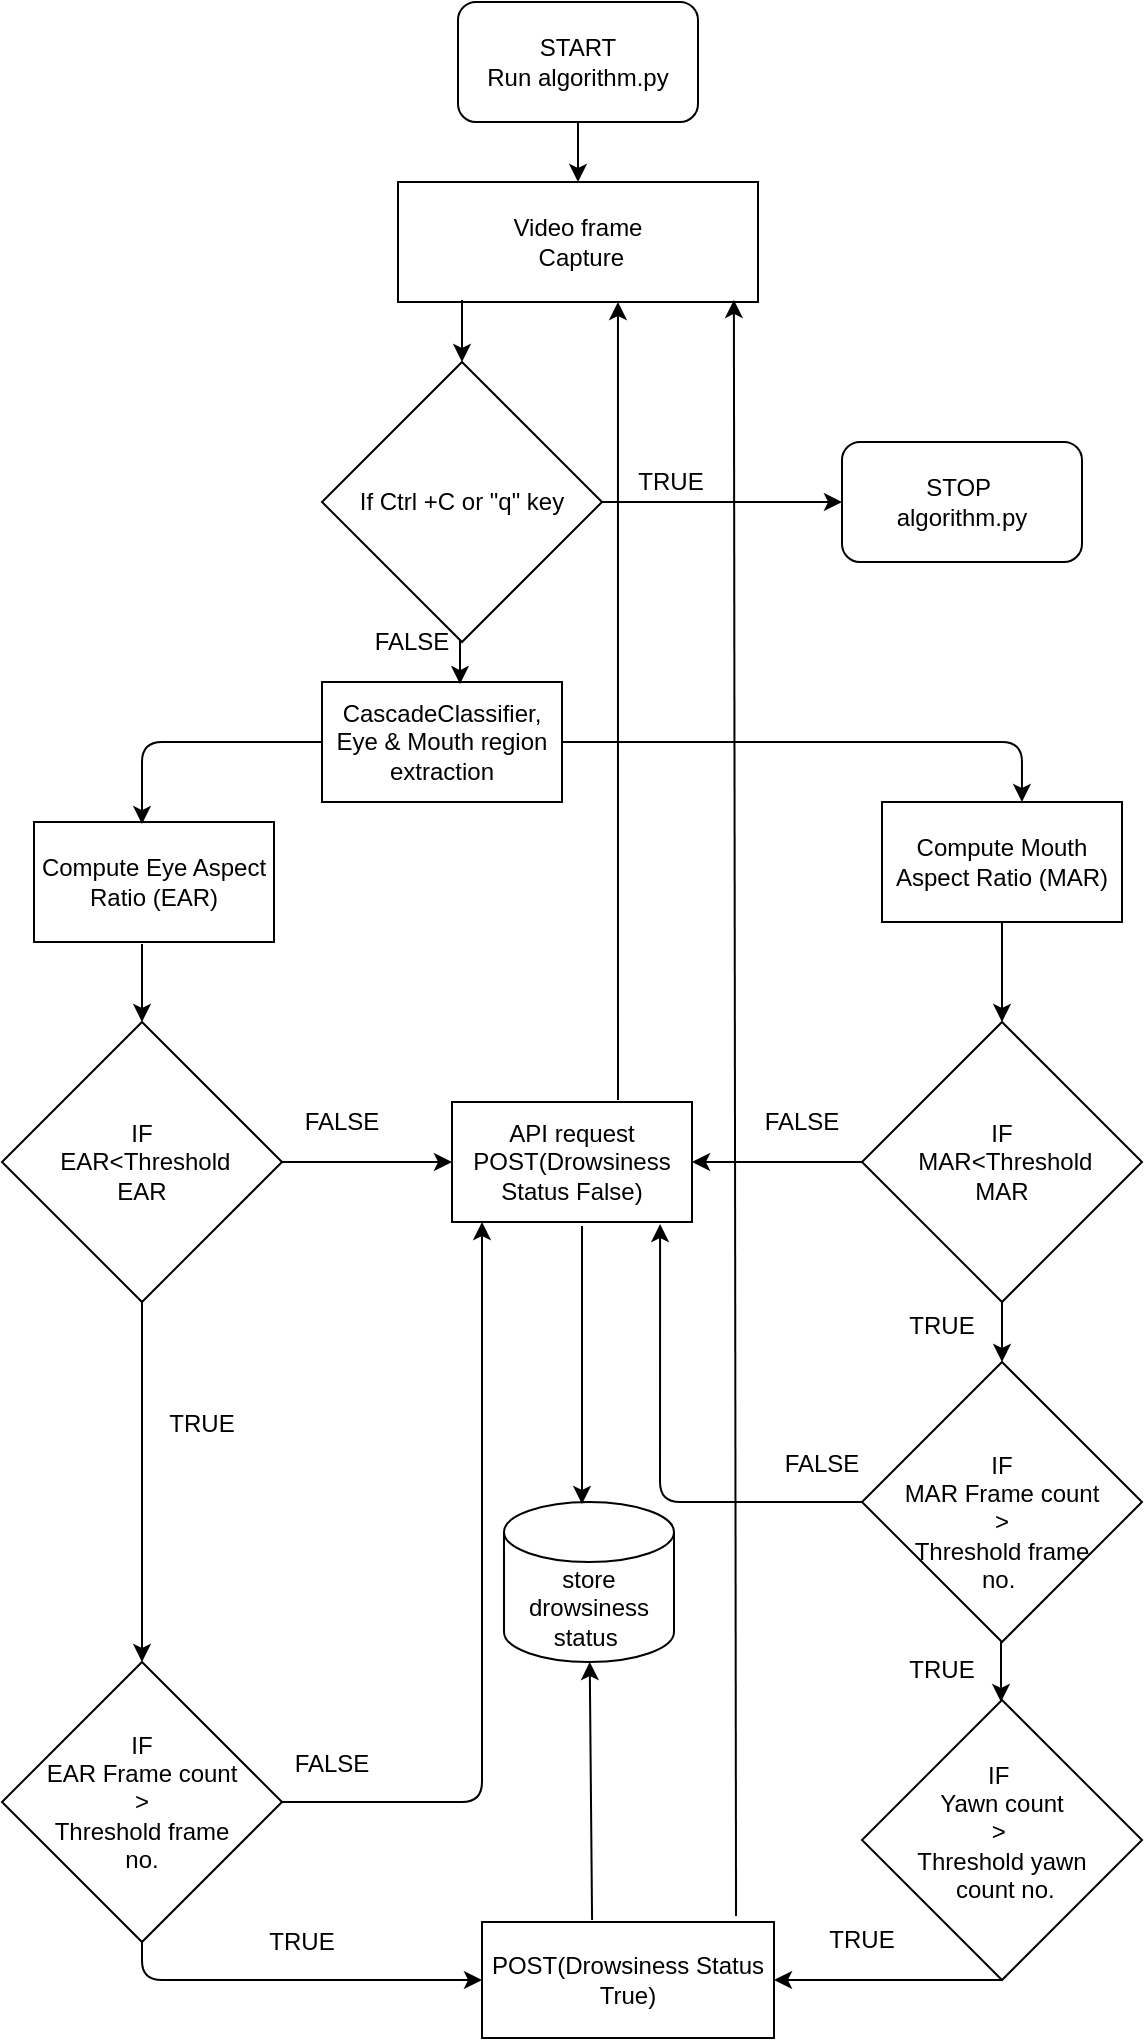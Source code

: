 <mxfile version="14.1.8" type="github">
  <diagram id="ToHrhrLqRsKoYTBExhkf" name="Page-1">
    <mxGraphModel dx="744" dy="1530" grid="1" gridSize="10" guides="1" tooltips="1" connect="1" arrows="1" fold="1" page="1" pageScale="1" pageWidth="850" pageHeight="1100" math="0" shadow="0">
      <root>
        <mxCell id="0" />
        <mxCell id="1" parent="0" />
        <mxCell id="LwTPtKSaHJYwq_Dhb-1t-55" value="START&lt;br&gt;Run algorithm.py" style="rounded=1;whiteSpace=wrap;html=1;" vertex="1" parent="1">
          <mxGeometry x="368" y="-220" width="120" height="60" as="geometry" />
        </mxCell>
        <mxCell id="LwTPtKSaHJYwq_Dhb-1t-56" value="CascadeClassifier, Eye &amp;amp; Mouth region extraction" style="rounded=0;whiteSpace=wrap;html=1;" vertex="1" parent="1">
          <mxGeometry x="300" y="120" width="120" height="60" as="geometry" />
        </mxCell>
        <mxCell id="LwTPtKSaHJYwq_Dhb-1t-57" value="Compute Mouth Aspect Ratio (MAR)" style="rounded=0;whiteSpace=wrap;html=1;" vertex="1" parent="1">
          <mxGeometry x="580" y="180" width="120" height="60" as="geometry" />
        </mxCell>
        <mxCell id="LwTPtKSaHJYwq_Dhb-1t-58" value="Compute Eye Aspect Ratio (EAR)" style="rounded=0;whiteSpace=wrap;html=1;" vertex="1" parent="1">
          <mxGeometry x="156" y="190" width="120" height="60" as="geometry" />
        </mxCell>
        <mxCell id="LwTPtKSaHJYwq_Dhb-1t-59" value="" style="rhombus;whiteSpace=wrap;html=1;" vertex="1" parent="1">
          <mxGeometry x="140" y="290" width="140" height="140" as="geometry" />
        </mxCell>
        <mxCell id="LwTPtKSaHJYwq_Dhb-1t-60" value="" style="rhombus;whiteSpace=wrap;html=1;" vertex="1" parent="1">
          <mxGeometry x="570" y="290" width="140" height="140" as="geometry" />
        </mxCell>
        <mxCell id="LwTPtKSaHJYwq_Dhb-1t-61" value="" style="rounded=0;whiteSpace=wrap;html=1;" vertex="1" parent="1">
          <mxGeometry x="365" y="330" width="120" height="60" as="geometry" />
        </mxCell>
        <mxCell id="LwTPtKSaHJYwq_Dhb-1t-62" value="" style="rhombus;whiteSpace=wrap;html=1;" vertex="1" parent="1">
          <mxGeometry x="140" y="610" width="140" height="140" as="geometry" />
        </mxCell>
        <mxCell id="LwTPtKSaHJYwq_Dhb-1t-63" value="" style="rhombus;whiteSpace=wrap;html=1;" vertex="1" parent="1">
          <mxGeometry x="570" y="460" width="140" height="140" as="geometry" />
        </mxCell>
        <mxCell id="LwTPtKSaHJYwq_Dhb-1t-64" value="" style="rhombus;whiteSpace=wrap;html=1;" vertex="1" parent="1">
          <mxGeometry x="570" y="629" width="140" height="140" as="geometry" />
        </mxCell>
        <mxCell id="LwTPtKSaHJYwq_Dhb-1t-65" value="POST(Drowsiness Status True)" style="rounded=0;whiteSpace=wrap;html=1;" vertex="1" parent="1">
          <mxGeometry x="380" y="740" width="146" height="58" as="geometry" />
        </mxCell>
        <mxCell id="LwTPtKSaHJYwq_Dhb-1t-66" value="&lt;span&gt;IF&lt;/span&gt;&lt;br&gt;&lt;span&gt;&amp;nbsp;MAR&amp;lt;Threshold MAR&lt;/span&gt;" style="text;html=1;strokeColor=none;fillColor=none;align=center;verticalAlign=middle;whiteSpace=wrap;rounded=0;" vertex="1" parent="1">
          <mxGeometry x="590" y="340" width="100" height="40" as="geometry" />
        </mxCell>
        <mxCell id="LwTPtKSaHJYwq_Dhb-1t-67" value="" style="endArrow=classic;html=1;exitX=0.5;exitY=1;exitDx=0;exitDy=0;entryX=0.5;entryY=0;entryDx=0;entryDy=0;" edge="1" parent="1" source="LwTPtKSaHJYwq_Dhb-1t-55" target="LwTPtKSaHJYwq_Dhb-1t-93">
          <mxGeometry width="50" height="50" relative="1" as="geometry">
            <mxPoint x="490" y="150" as="sourcePoint" />
            <mxPoint x="435" y="-40" as="targetPoint" />
          </mxGeometry>
        </mxCell>
        <mxCell id="LwTPtKSaHJYwq_Dhb-1t-68" value="" style="endArrow=classic;html=1;entryX=0;entryY=0.5;entryDx=0;entryDy=0;exitX=1;exitY=0.5;exitDx=0;exitDy=0;" edge="1" parent="1" source="LwTPtKSaHJYwq_Dhb-1t-59" target="LwTPtKSaHJYwq_Dhb-1t-61">
          <mxGeometry width="50" height="50" relative="1" as="geometry">
            <mxPoint x="390" y="340" as="sourcePoint" />
            <mxPoint x="440" y="290" as="targetPoint" />
          </mxGeometry>
        </mxCell>
        <mxCell id="LwTPtKSaHJYwq_Dhb-1t-69" value="" style="endArrow=classic;html=1;entryX=1;entryY=0.5;entryDx=0;entryDy=0;exitX=0;exitY=0.5;exitDx=0;exitDy=0;" edge="1" parent="1" source="LwTPtKSaHJYwq_Dhb-1t-60" target="LwTPtKSaHJYwq_Dhb-1t-61">
          <mxGeometry width="50" height="50" relative="1" as="geometry">
            <mxPoint x="520" y="330" as="sourcePoint" />
            <mxPoint x="375" y="370" as="targetPoint" />
          </mxGeometry>
        </mxCell>
        <mxCell id="LwTPtKSaHJYwq_Dhb-1t-70" value="&lt;span&gt;IF&lt;/span&gt;&lt;br&gt;&lt;span&gt;&amp;nbsp;EAR&amp;lt;Threshold EAR&lt;/span&gt;" style="text;html=1;strokeColor=none;fillColor=none;align=center;verticalAlign=middle;whiteSpace=wrap;rounded=0;" vertex="1" parent="1">
          <mxGeometry x="160" y="340" width="100" height="40" as="geometry" />
        </mxCell>
        <mxCell id="LwTPtKSaHJYwq_Dhb-1t-71" value="" style="endArrow=classic;html=1;exitX=0.45;exitY=1.017;exitDx=0;exitDy=0;exitPerimeter=0;" edge="1" parent="1" source="LwTPtKSaHJYwq_Dhb-1t-58" target="LwTPtKSaHJYwq_Dhb-1t-59">
          <mxGeometry width="50" height="50" relative="1" as="geometry">
            <mxPoint x="190" y="300" as="sourcePoint" />
            <mxPoint x="240" y="250" as="targetPoint" />
          </mxGeometry>
        </mxCell>
        <mxCell id="LwTPtKSaHJYwq_Dhb-1t-72" value="" style="endArrow=classic;html=1;exitX=0.5;exitY=1;exitDx=0;exitDy=0;entryX=0.5;entryY=0;entryDx=0;entryDy=0;" edge="1" parent="1" source="LwTPtKSaHJYwq_Dhb-1t-57" target="LwTPtKSaHJYwq_Dhb-1t-60">
          <mxGeometry width="50" height="50" relative="1" as="geometry">
            <mxPoint x="220" y="251.02" as="sourcePoint" />
            <mxPoint x="220" y="300" as="targetPoint" />
          </mxGeometry>
        </mxCell>
        <mxCell id="LwTPtKSaHJYwq_Dhb-1t-73" value="FALSE" style="text;html=1;strokeColor=none;fillColor=none;align=center;verticalAlign=middle;whiteSpace=wrap;rounded=0;" vertex="1" parent="1">
          <mxGeometry x="290" y="330" width="40" height="20" as="geometry" />
        </mxCell>
        <mxCell id="LwTPtKSaHJYwq_Dhb-1t-74" value="FALSE" style="text;html=1;strokeColor=none;fillColor=none;align=center;verticalAlign=middle;whiteSpace=wrap;rounded=0;" vertex="1" parent="1">
          <mxGeometry x="520" y="330" width="40" height="20" as="geometry" />
        </mxCell>
        <mxCell id="LwTPtKSaHJYwq_Dhb-1t-75" value="" style="endArrow=classic;html=1;exitX=0.5;exitY=1;exitDx=0;exitDy=0;entryX=0.5;entryY=0;entryDx=0;entryDy=0;" edge="1" parent="1" source="LwTPtKSaHJYwq_Dhb-1t-59" target="LwTPtKSaHJYwq_Dhb-1t-62">
          <mxGeometry width="50" height="50" relative="1" as="geometry">
            <mxPoint x="180" y="480" as="sourcePoint" />
            <mxPoint x="230" y="430" as="targetPoint" />
          </mxGeometry>
        </mxCell>
        <mxCell id="LwTPtKSaHJYwq_Dhb-1t-76" value="" style="endArrow=classic;html=1;exitX=0.5;exitY=1;exitDx=0;exitDy=0;" edge="1" parent="1" source="LwTPtKSaHJYwq_Dhb-1t-60" target="LwTPtKSaHJYwq_Dhb-1t-63">
          <mxGeometry width="50" height="50" relative="1" as="geometry">
            <mxPoint x="220" y="440" as="sourcePoint" />
            <mxPoint x="220" y="491" as="targetPoint" />
          </mxGeometry>
        </mxCell>
        <mxCell id="LwTPtKSaHJYwq_Dhb-1t-77" value="TRUE" style="text;html=1;strokeColor=none;fillColor=none;align=center;verticalAlign=middle;whiteSpace=wrap;rounded=0;" vertex="1" parent="1">
          <mxGeometry x="220" y="481" width="40" height="20" as="geometry" />
        </mxCell>
        <mxCell id="LwTPtKSaHJYwq_Dhb-1t-78" value="TRUE" style="text;html=1;strokeColor=none;fillColor=none;align=center;verticalAlign=middle;whiteSpace=wrap;rounded=0;" vertex="1" parent="1">
          <mxGeometry x="590" y="427" width="40" height="30" as="geometry" />
        </mxCell>
        <mxCell id="LwTPtKSaHJYwq_Dhb-1t-79" value="IF &lt;br&gt;EAR Frame count &amp;gt;&lt;br&gt;Threshold frame no." style="text;html=1;strokeColor=none;fillColor=none;align=center;verticalAlign=middle;whiteSpace=wrap;rounded=0;" vertex="1" parent="1">
          <mxGeometry x="160" y="649" width="100" height="62" as="geometry" />
        </mxCell>
        <mxCell id="LwTPtKSaHJYwq_Dhb-1t-80" value="IF &lt;br&gt;MAR Frame count &amp;gt;&lt;br&gt;Threshold frame no.&amp;nbsp;" style="text;html=1;strokeColor=none;fillColor=none;align=center;verticalAlign=middle;whiteSpace=wrap;rounded=0;" vertex="1" parent="1">
          <mxGeometry x="590" y="509" width="100" height="62" as="geometry" />
        </mxCell>
        <mxCell id="LwTPtKSaHJYwq_Dhb-1t-81" value="" style="endArrow=classic;html=1;exitX=1;exitY=0.5;exitDx=0;exitDy=0;" edge="1" parent="1" source="LwTPtKSaHJYwq_Dhb-1t-62">
          <mxGeometry width="50" height="50" relative="1" as="geometry">
            <mxPoint x="290" y="551" as="sourcePoint" />
            <mxPoint x="380" y="390" as="targetPoint" />
            <Array as="points">
              <mxPoint x="380" y="680" />
            </Array>
          </mxGeometry>
        </mxCell>
        <mxCell id="LwTPtKSaHJYwq_Dhb-1t-82" value="" style="endArrow=classic;html=1;exitX=0;exitY=0.5;exitDx=0;exitDy=0;entryX=0.867;entryY=1.017;entryDx=0;entryDy=0;entryPerimeter=0;" edge="1" parent="1" source="LwTPtKSaHJYwq_Dhb-1t-63" target="LwTPtKSaHJYwq_Dhb-1t-61">
          <mxGeometry width="50" height="50" relative="1" as="geometry">
            <mxPoint x="440" y="510" as="sourcePoint" />
            <mxPoint x="530" y="360" as="targetPoint" />
            <Array as="points">
              <mxPoint x="469" y="530" />
            </Array>
          </mxGeometry>
        </mxCell>
        <mxCell id="LwTPtKSaHJYwq_Dhb-1t-83" value="FALSE" style="text;html=1;strokeColor=none;fillColor=none;align=center;verticalAlign=middle;whiteSpace=wrap;rounded=0;" vertex="1" parent="1">
          <mxGeometry x="285" y="651" width="40" height="20" as="geometry" />
        </mxCell>
        <mxCell id="LwTPtKSaHJYwq_Dhb-1t-84" value="API request POST(Drowsiness Status False)" style="text;html=1;strokeColor=none;fillColor=none;align=center;verticalAlign=middle;whiteSpace=wrap;rounded=0;" vertex="1" parent="1">
          <mxGeometry x="380" y="360" width="90" as="geometry" />
        </mxCell>
        <mxCell id="LwTPtKSaHJYwq_Dhb-1t-85" value="" style="endArrow=classic;html=1;exitX=0.5;exitY=1;exitDx=0;exitDy=0;" edge="1" parent="1">
          <mxGeometry width="50" height="50" relative="1" as="geometry">
            <mxPoint x="639.5" y="600" as="sourcePoint" />
            <mxPoint x="639.5" y="630" as="targetPoint" />
          </mxGeometry>
        </mxCell>
        <mxCell id="LwTPtKSaHJYwq_Dhb-1t-86" value="TRUE" style="text;html=1;strokeColor=none;fillColor=none;align=center;verticalAlign=middle;whiteSpace=wrap;rounded=0;" vertex="1" parent="1">
          <mxGeometry x="590" y="599" width="40" height="30" as="geometry" />
        </mxCell>
        <mxCell id="LwTPtKSaHJYwq_Dhb-1t-87" value="FALSE" style="text;html=1;strokeColor=none;fillColor=none;align=center;verticalAlign=middle;whiteSpace=wrap;rounded=0;" vertex="1" parent="1">
          <mxGeometry x="530" y="501" width="40" height="20" as="geometry" />
        </mxCell>
        <mxCell id="LwTPtKSaHJYwq_Dhb-1t-88" value="&lt;span&gt;IF&amp;nbsp; &lt;br&gt;Yawn count &lt;br&gt;&amp;gt;&amp;nbsp;&lt;/span&gt;&lt;br&gt;&lt;span&gt;Threshold yawn&lt;br&gt;&amp;nbsp;count no.&lt;/span&gt;" style="text;html=1;strokeColor=none;fillColor=none;align=center;verticalAlign=middle;whiteSpace=wrap;rounded=0;" vertex="1" parent="1">
          <mxGeometry x="590" y="651" width="100" height="88" as="geometry" />
        </mxCell>
        <mxCell id="LwTPtKSaHJYwq_Dhb-1t-89" value="" style="endArrow=classic;html=1;exitX=0.5;exitY=1;exitDx=0;exitDy=0;entryX=0;entryY=0.5;entryDx=0;entryDy=0;" edge="1" parent="1" source="LwTPtKSaHJYwq_Dhb-1t-62" target="LwTPtKSaHJYwq_Dhb-1t-65">
          <mxGeometry width="50" height="50" relative="1" as="geometry">
            <mxPoint x="210" y="780" as="sourcePoint" />
            <mxPoint x="370" y="775" as="targetPoint" />
            <Array as="points">
              <mxPoint x="210" y="769" />
            </Array>
          </mxGeometry>
        </mxCell>
        <mxCell id="LwTPtKSaHJYwq_Dhb-1t-90" value="" style="endArrow=classic;html=1;entryX=1;entryY=0.5;entryDx=0;entryDy=0;exitX=0.5;exitY=1;exitDx=0;exitDy=0;" edge="1" parent="1" source="LwTPtKSaHJYwq_Dhb-1t-64" target="LwTPtKSaHJYwq_Dhb-1t-65">
          <mxGeometry width="50" height="50" relative="1" as="geometry">
            <mxPoint x="600" y="850" as="sourcePoint" />
            <mxPoint x="650" y="800" as="targetPoint" />
          </mxGeometry>
        </mxCell>
        <mxCell id="LwTPtKSaHJYwq_Dhb-1t-91" value="" style="endArrow=classic;html=1;exitX=0;exitY=0.5;exitDx=0;exitDy=0;entryX=0.45;entryY=0.017;entryDx=0;entryDy=0;entryPerimeter=0;" edge="1" parent="1" source="LwTPtKSaHJYwq_Dhb-1t-56" target="LwTPtKSaHJYwq_Dhb-1t-58">
          <mxGeometry width="50" height="50" relative="1" as="geometry">
            <mxPoint x="260" y="150" as="sourcePoint" />
            <mxPoint x="310" y="100" as="targetPoint" />
            <Array as="points">
              <mxPoint x="210" y="150" />
            </Array>
          </mxGeometry>
        </mxCell>
        <mxCell id="LwTPtKSaHJYwq_Dhb-1t-92" value="" style="endArrow=classic;html=1;exitX=1;exitY=0.5;exitDx=0;exitDy=0;entryX=0.583;entryY=0;entryDx=0;entryDy=0;entryPerimeter=0;" edge="1" parent="1" source="LwTPtKSaHJYwq_Dhb-1t-56" target="LwTPtKSaHJYwq_Dhb-1t-57">
          <mxGeometry width="50" height="50" relative="1" as="geometry">
            <mxPoint x="620" y="160" as="sourcePoint" />
            <mxPoint x="670" y="110" as="targetPoint" />
            <Array as="points">
              <mxPoint x="650" y="150" />
            </Array>
          </mxGeometry>
        </mxCell>
        <mxCell id="LwTPtKSaHJYwq_Dhb-1t-93" value="Video frame&lt;br&gt;&amp;nbsp;Capture" style="rounded=0;whiteSpace=wrap;html=1;" vertex="1" parent="1">
          <mxGeometry x="338" y="-130" width="180" height="60" as="geometry" />
        </mxCell>
        <mxCell id="LwTPtKSaHJYwq_Dhb-1t-94" value="" style="endArrow=classic;html=1;entryX=0.575;entryY=0.017;entryDx=0;entryDy=0;entryPerimeter=0;" edge="1" parent="1" target="LwTPtKSaHJYwq_Dhb-1t-56">
          <mxGeometry width="50" height="50" relative="1" as="geometry">
            <mxPoint x="369" y="60" as="sourcePoint" />
            <mxPoint x="431" y="118" as="targetPoint" />
          </mxGeometry>
        </mxCell>
        <mxCell id="LwTPtKSaHJYwq_Dhb-1t-95" value="store drowsiness status&amp;nbsp;" style="shape=cylinder3;whiteSpace=wrap;html=1;boundedLbl=1;backgroundOutline=1;size=15;" vertex="1" parent="1">
          <mxGeometry x="391" y="530" width="85" height="80" as="geometry" />
        </mxCell>
        <mxCell id="LwTPtKSaHJYwq_Dhb-1t-96" value="" style="endArrow=classic;html=1;exitX=0.377;exitY=-0.017;exitDx=0;exitDy=0;exitPerimeter=0;" edge="1" parent="1" source="LwTPtKSaHJYwq_Dhb-1t-65" target="LwTPtKSaHJYwq_Dhb-1t-95">
          <mxGeometry width="50" height="50" relative="1" as="geometry">
            <mxPoint x="429" y="739" as="sourcePoint" />
            <mxPoint x="530" y="820" as="targetPoint" />
          </mxGeometry>
        </mxCell>
        <mxCell id="LwTPtKSaHJYwq_Dhb-1t-97" value="" style="endArrow=classic;html=1;entryX=0.611;entryY=1.05;entryDx=0;entryDy=0;entryPerimeter=0;" edge="1" parent="1">
          <mxGeometry width="50" height="50" relative="1" as="geometry">
            <mxPoint x="448" y="329" as="sourcePoint" />
            <mxPoint x="447.98" y="-70" as="targetPoint" />
          </mxGeometry>
        </mxCell>
        <mxCell id="LwTPtKSaHJYwq_Dhb-1t-98" value="" style="endArrow=classic;html=1;entryX=0.933;entryY=0.983;entryDx=0;entryDy=0;entryPerimeter=0;exitX=0.87;exitY=-0.052;exitDx=0;exitDy=0;exitPerimeter=0;" edge="1" parent="1" source="LwTPtKSaHJYwq_Dhb-1t-65" target="LwTPtKSaHJYwq_Dhb-1t-93">
          <mxGeometry width="50" height="50" relative="1" as="geometry">
            <mxPoint x="506" y="730" as="sourcePoint" />
            <mxPoint x="506" y="240" as="targetPoint" />
          </mxGeometry>
        </mxCell>
        <mxCell id="LwTPtKSaHJYwq_Dhb-1t-99" value="If Ctrl +C or &quot;q&quot; key" style="rhombus;whiteSpace=wrap;html=1;" vertex="1" parent="1">
          <mxGeometry x="300" y="-40" width="140" height="140" as="geometry" />
        </mxCell>
        <mxCell id="LwTPtKSaHJYwq_Dhb-1t-100" value="" style="endArrow=classic;html=1;entryX=0.5;entryY=0;entryDx=0;entryDy=0;" edge="1" parent="1" target="LwTPtKSaHJYwq_Dhb-1t-99">
          <mxGeometry width="50" height="50" relative="1" as="geometry">
            <mxPoint x="370" y="-71" as="sourcePoint" />
            <mxPoint x="420" y="-80" as="targetPoint" />
          </mxGeometry>
        </mxCell>
        <mxCell id="LwTPtKSaHJYwq_Dhb-1t-101" value="STOP&amp;nbsp;&lt;br&gt;algorithm.py" style="rounded=1;whiteSpace=wrap;html=1;" vertex="1" parent="1">
          <mxGeometry x="560" width="120" height="60" as="geometry" />
        </mxCell>
        <mxCell id="LwTPtKSaHJYwq_Dhb-1t-102" value="" style="endArrow=classic;html=1;exitX=1;exitY=0.5;exitDx=0;exitDy=0;entryX=0;entryY=0.5;entryDx=0;entryDy=0;" edge="1" parent="1" source="LwTPtKSaHJYwq_Dhb-1t-99" target="LwTPtKSaHJYwq_Dhb-1t-101">
          <mxGeometry width="50" height="50" relative="1" as="geometry">
            <mxPoint x="470" y="60" as="sourcePoint" />
            <mxPoint x="520" y="10" as="targetPoint" />
          </mxGeometry>
        </mxCell>
        <mxCell id="LwTPtKSaHJYwq_Dhb-1t-103" value="FALSE" style="text;html=1;strokeColor=none;fillColor=none;align=center;verticalAlign=middle;whiteSpace=wrap;rounded=0;" vertex="1" parent="1">
          <mxGeometry x="325" y="-10" width="40" height="220" as="geometry" />
        </mxCell>
        <mxCell id="LwTPtKSaHJYwq_Dhb-1t-104" value="TRUE" style="text;html=1;strokeColor=none;fillColor=none;align=center;verticalAlign=middle;whiteSpace=wrap;rounded=0;" vertex="1" parent="1">
          <mxGeometry x="456.5" y="1" width="34.5" height="37" as="geometry" />
        </mxCell>
        <mxCell id="LwTPtKSaHJYwq_Dhb-1t-105" value="" style="endArrow=classic;html=1;" edge="1" parent="1">
          <mxGeometry width="50" height="50" relative="1" as="geometry">
            <mxPoint x="430" y="392" as="sourcePoint" />
            <mxPoint x="430" y="531" as="targetPoint" />
          </mxGeometry>
        </mxCell>
        <mxCell id="LwTPtKSaHJYwq_Dhb-1t-106" value="TRUE" style="text;html=1;strokeColor=none;fillColor=none;align=center;verticalAlign=middle;whiteSpace=wrap;rounded=0;" vertex="1" parent="1">
          <mxGeometry x="270" y="740" width="40" height="20" as="geometry" />
        </mxCell>
        <mxCell id="LwTPtKSaHJYwq_Dhb-1t-107" value="TRUE" style="text;html=1;strokeColor=none;fillColor=none;align=center;verticalAlign=middle;whiteSpace=wrap;rounded=0;" vertex="1" parent="1">
          <mxGeometry x="550" y="739" width="40" height="20" as="geometry" />
        </mxCell>
      </root>
    </mxGraphModel>
  </diagram>
</mxfile>
